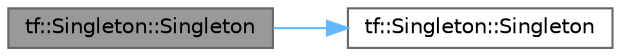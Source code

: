 digraph "tf::Singleton::Singleton"
{
 // LATEX_PDF_SIZE
  bgcolor="transparent";
  edge [fontname=Helvetica,fontsize=10,labelfontname=Helvetica,labelfontsize=10];
  node [fontname=Helvetica,fontsize=10,shape=box,height=0.2,width=0.4];
  rankdir="LR";
  Node1 [id="Node000001",label="tf::Singleton::Singleton",height=0.2,width=0.4,color="gray40", fillcolor="grey60", style="filled", fontcolor="black",tooltip=" "];
  Node1 -> Node2 [id="edge1_Node000001_Node000002",color="steelblue1",style="solid",tooltip=" "];
  Node2 [id="Node000002",label="tf::Singleton::Singleton",height=0.2,width=0.4,color="grey40", fillcolor="white", style="filled",URL="$classtf_1_1_singleton.html#afacca993d6df8a3b048b1b28a83da0b6",tooltip=" "];
}
